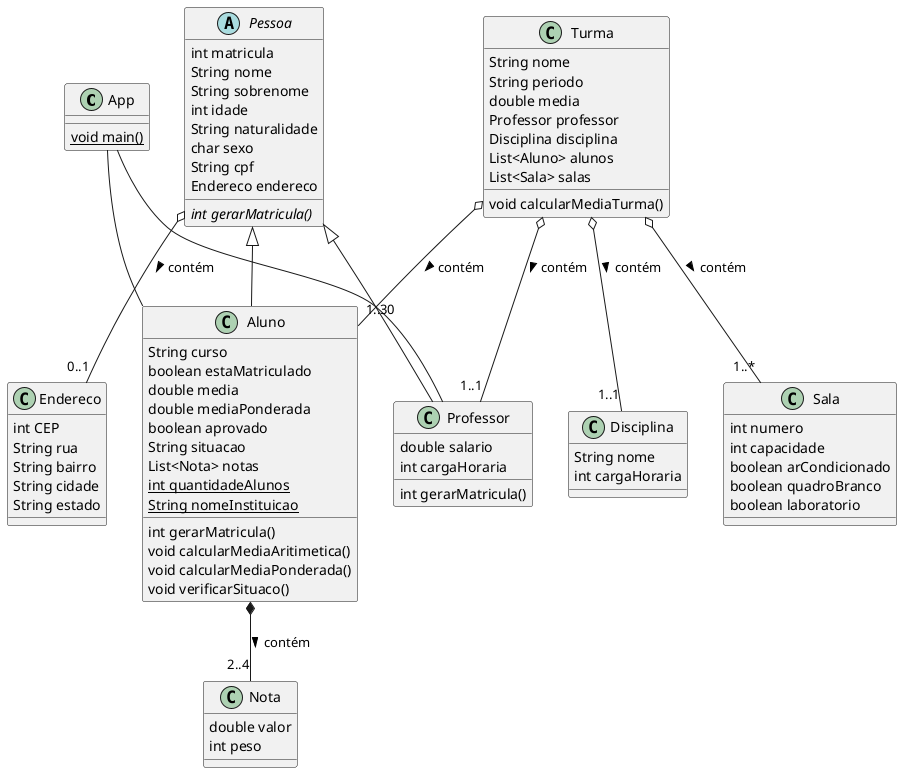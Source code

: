 @startuml Academico

    Class App {
        {static} void main()
    }

    Class Endereco {
        int CEP
        String rua
        String bairro
        String cidade
        String estado
    }

    abstract Class Pessoa {
        int matricula
        String nome
        String sobrenome
        int idade
        String naturalidade
        char sexo
        String cpf
        Endereco endereco

        {abstract} int gerarMatricula()
    }

    Class Nota {
        double valor
        int peso
    }

    Class Aluno {
        String curso 
        boolean estaMatriculado
        double media
        double mediaPonderada
        boolean aprovado
        String situacao
        List<Nota> notas
        {static} int quantidadeAlunos
        {static} String nomeInstituicao

        int gerarMatricula()
        void calcularMediaAritimetica()
        void calcularMediaPonderada()
        void verificarSituaco()
    }

    Class Professor {
        double salario
        int cargaHoraria
        
        int gerarMatricula()
    }

    Class Disciplina {
        String nome
        int cargaHoraria
    }

    Class Sala {
        int numero
        int capacidade
        boolean arCondicionado
        boolean quadroBranco
        boolean laboratorio
    }

    Class Turma {
        String nome
        String periodo
        double media
        Professor professor
        Disciplina disciplina
        List<Aluno> alunos
        List<Sala> salas

        void calcularMediaTurma()
    }

    App -- Aluno
    App -- Professor

    Pessoa <|-- Aluno
    Pessoa <|-- Professor
    Pessoa o-- "0..1" Endereco : contém >

    Aluno *-- "2..4" Nota : contém >

    Turma o-- "1..1" Professor : contém >
    Turma o-- "1..1" Disciplina : contém >
    Turma o-- "1..30" Aluno : contém >
    Turma o-- "1..*" Sala : contém >

@enduml